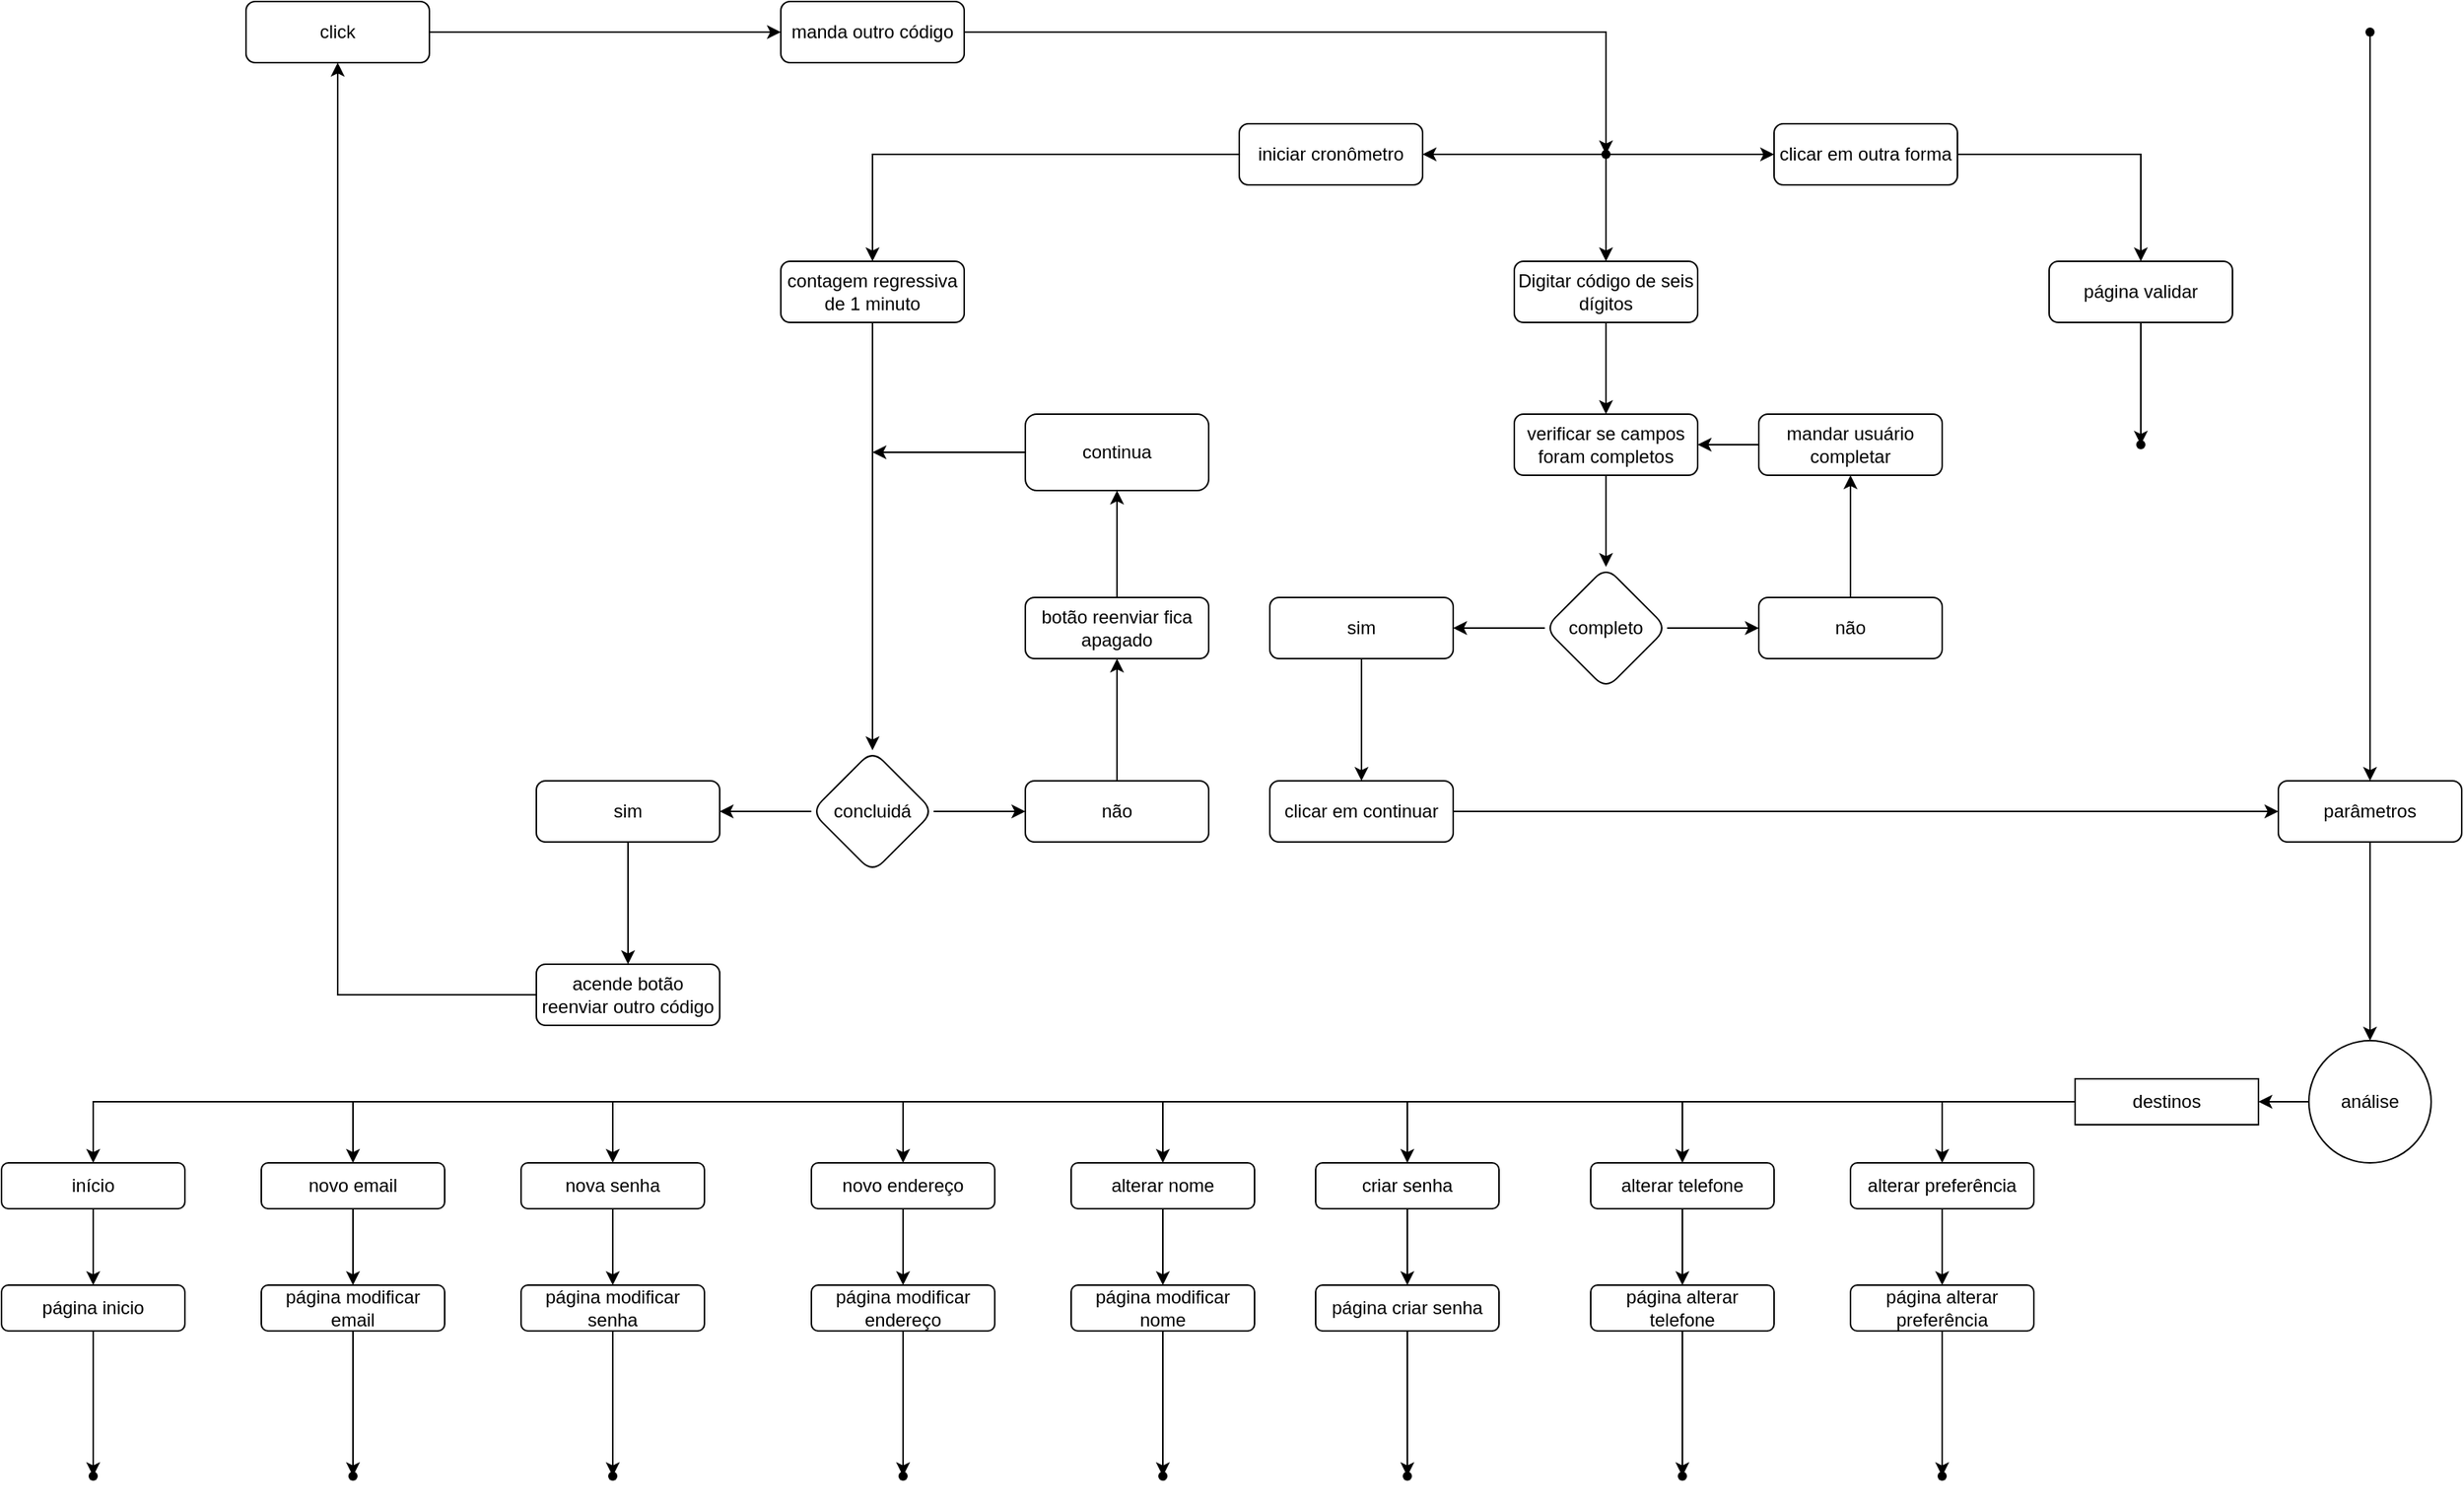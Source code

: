 <mxfile version="15.2.7" type="device"><diagram id="C5RBs43oDa-KdzZeNtuy" name="Page-1"><mxGraphModel dx="1673" dy="1663" grid="1" gridSize="10" guides="1" tooltips="1" connect="1" arrows="1" fold="1" page="1" pageScale="1" pageWidth="827" pageHeight="1169" math="0" shadow="0"><root><mxCell id="WIyWlLk6GJQsqaUBKTNV-0"/><mxCell id="WIyWlLk6GJQsqaUBKTNV-1" parent="WIyWlLk6GJQsqaUBKTNV-0"/><mxCell id="WX8lI61kMLE9ugu2hv9y-3" value="" style="edgeStyle=orthogonalEdgeStyle;rounded=0;orthogonalLoop=1;jettySize=auto;html=1;fontSize=12;" parent="WIyWlLk6GJQsqaUBKTNV-1" source="WIyWlLk6GJQsqaUBKTNV-3" target="WX8lI61kMLE9ugu2hv9y-6" edge="1"><mxGeometry relative="1" as="geometry"><mxPoint x="400" y="210" as="targetPoint"/></mxGeometry></mxCell><mxCell id="WIyWlLk6GJQsqaUBKTNV-3" value="Digitar código de seis dígitos" style="rounded=1;whiteSpace=wrap;html=1;fontSize=12;glass=0;strokeWidth=1;shadow=0;" parent="WIyWlLk6GJQsqaUBKTNV-1" vertex="1"><mxGeometry x="340" y="130" width="120" height="40" as="geometry"/></mxCell><mxCell id="WX8lI61kMLE9ugu2hv9y-1" value="" style="edgeStyle=orthogonalEdgeStyle;rounded=0;orthogonalLoop=1;jettySize=auto;html=1;fontSize=12;" parent="WIyWlLk6GJQsqaUBKTNV-1" source="WX8lI61kMLE9ugu2hv9y-0" target="WIyWlLk6GJQsqaUBKTNV-3" edge="1"><mxGeometry relative="1" as="geometry"/></mxCell><mxCell id="Oma7ut2jFvfVpUhwksop-3" value="" style="edgeStyle=orthogonalEdgeStyle;rounded=0;orthogonalLoop=1;jettySize=auto;html=1;fontSize=12;" parent="WIyWlLk6GJQsqaUBKTNV-1" source="WX8lI61kMLE9ugu2hv9y-0" target="Oma7ut2jFvfVpUhwksop-2" edge="1"><mxGeometry relative="1" as="geometry"/></mxCell><mxCell id="WX8lI61kMLE9ugu2hv9y-0" value="" style="shape=waypoint;sketch=0;fillStyle=solid;size=6;pointerEvents=1;points=[];fillColor=none;resizable=0;rotatable=0;perimeter=centerPerimeter;snapToPoint=1;fontSize=12;" parent="WIyWlLk6GJQsqaUBKTNV-1" vertex="1"><mxGeometry x="380" y="40" width="40" height="40" as="geometry"/></mxCell><mxCell id="WX8lI61kMLE9ugu2hv9y-8" value="" style="edgeStyle=orthogonalEdgeStyle;rounded=0;orthogonalLoop=1;jettySize=auto;html=1;fontSize=12;" parent="WIyWlLk6GJQsqaUBKTNV-1" source="WX8lI61kMLE9ugu2hv9y-6" target="WX8lI61kMLE9ugu2hv9y-7" edge="1"><mxGeometry relative="1" as="geometry"/></mxCell><mxCell id="WX8lI61kMLE9ugu2hv9y-6" value="&lt;div&gt;verificar se campos&lt;/div&gt;&lt;div&gt;foram completos&lt;br&gt;&lt;/div&gt;" style="rounded=1;whiteSpace=wrap;html=1;fontSize=12;" parent="WIyWlLk6GJQsqaUBKTNV-1" vertex="1"><mxGeometry x="340" y="230" width="120" height="40" as="geometry"/></mxCell><mxCell id="WX8lI61kMLE9ugu2hv9y-14" value="" style="edgeStyle=orthogonalEdgeStyle;rounded=0;orthogonalLoop=1;jettySize=auto;html=1;fontSize=12;" parent="WIyWlLk6GJQsqaUBKTNV-1" source="WX8lI61kMLE9ugu2hv9y-7" target="WX8lI61kMLE9ugu2hv9y-13" edge="1"><mxGeometry relative="1" as="geometry"/></mxCell><mxCell id="WX8lI61kMLE9ugu2hv9y-16" value="" style="edgeStyle=orthogonalEdgeStyle;rounded=0;orthogonalLoop=1;jettySize=auto;html=1;fontSize=12;" parent="WIyWlLk6GJQsqaUBKTNV-1" source="WX8lI61kMLE9ugu2hv9y-7" target="WX8lI61kMLE9ugu2hv9y-15" edge="1"><mxGeometry relative="1" as="geometry"/></mxCell><mxCell id="WX8lI61kMLE9ugu2hv9y-7" value="completo" style="rhombus;whiteSpace=wrap;html=1;rounded=1;" parent="WIyWlLk6GJQsqaUBKTNV-1" vertex="1"><mxGeometry x="360" y="330" width="80" height="80" as="geometry"/></mxCell><mxCell id="WX8lI61kMLE9ugu2hv9y-20" value="" style="edgeStyle=orthogonalEdgeStyle;rounded=0;orthogonalLoop=1;jettySize=auto;html=1;fontSize=12;" parent="WIyWlLk6GJQsqaUBKTNV-1" source="WX8lI61kMLE9ugu2hv9y-13" target="WX8lI61kMLE9ugu2hv9y-19" edge="1"><mxGeometry relative="1" as="geometry"/></mxCell><mxCell id="WX8lI61kMLE9ugu2hv9y-13" value="sim" style="whiteSpace=wrap;html=1;rounded=1;" parent="WIyWlLk6GJQsqaUBKTNV-1" vertex="1"><mxGeometry x="180" y="350" width="120" height="40" as="geometry"/></mxCell><mxCell id="WX8lI61kMLE9ugu2hv9y-18" value="" style="edgeStyle=orthogonalEdgeStyle;rounded=0;orthogonalLoop=1;jettySize=auto;html=1;fontSize=12;" parent="WIyWlLk6GJQsqaUBKTNV-1" source="WX8lI61kMLE9ugu2hv9y-15" target="WX8lI61kMLE9ugu2hv9y-17" edge="1"><mxGeometry relative="1" as="geometry"/></mxCell><mxCell id="WX8lI61kMLE9ugu2hv9y-15" value="não" style="whiteSpace=wrap;html=1;rounded=1;" parent="WIyWlLk6GJQsqaUBKTNV-1" vertex="1"><mxGeometry x="500" y="350" width="120" height="40" as="geometry"/></mxCell><mxCell id="WX8lI61kMLE9ugu2hv9y-21" value="" style="edgeStyle=orthogonalEdgeStyle;rounded=0;orthogonalLoop=1;jettySize=auto;html=1;fontSize=12;" parent="WIyWlLk6GJQsqaUBKTNV-1" source="WX8lI61kMLE9ugu2hv9y-17" target="WX8lI61kMLE9ugu2hv9y-6" edge="1"><mxGeometry relative="1" as="geometry"/></mxCell><mxCell id="WX8lI61kMLE9ugu2hv9y-17" value="mandar usuário completar" style="whiteSpace=wrap;html=1;rounded=1;" parent="WIyWlLk6GJQsqaUBKTNV-1" vertex="1"><mxGeometry x="500" y="230" width="120" height="40" as="geometry"/></mxCell><mxCell id="WX8lI61kMLE9ugu2hv9y-46" value="" style="edgeStyle=orthogonalEdgeStyle;rounded=0;orthogonalLoop=1;jettySize=auto;html=1;fontSize=12;entryX=0;entryY=0.5;entryDx=0;entryDy=0;" parent="WIyWlLk6GJQsqaUBKTNV-1" source="WX8lI61kMLE9ugu2hv9y-19" target="avdm-HEkatt87QZySoc1-0" edge="1"><mxGeometry relative="1" as="geometry"><mxPoint x="500" y="490" as="targetPoint"/></mxGeometry></mxCell><mxCell id="WX8lI61kMLE9ugu2hv9y-19" value="clicar em continuar" style="whiteSpace=wrap;html=1;rounded=1;" parent="WIyWlLk6GJQsqaUBKTNV-1" vertex="1"><mxGeometry x="180" y="470" width="120" height="40" as="geometry"/></mxCell><mxCell id="WX8lI61kMLE9ugu2hv9y-26" value="" style="edgeStyle=orthogonalEdgeStyle;rounded=0;orthogonalLoop=1;jettySize=auto;html=1;fontSize=12;" parent="WIyWlLk6GJQsqaUBKTNV-1" source="WX8lI61kMLE9ugu2hv9y-22" target="WX8lI61kMLE9ugu2hv9y-25" edge="1"><mxGeometry relative="1" as="geometry"/></mxCell><mxCell id="WX8lI61kMLE9ugu2hv9y-22" value="iniciar cronômetro" style="rounded=1;whiteSpace=wrap;html=1;fontSize=12;" parent="WIyWlLk6GJQsqaUBKTNV-1" vertex="1"><mxGeometry x="160" y="40" width="120" height="40" as="geometry"/></mxCell><mxCell id="WX8lI61kMLE9ugu2hv9y-23" value="" style="endArrow=classic;html=1;fontSize=12;exitX=0.5;exitY=0.65;exitDx=0;exitDy=0;exitPerimeter=0;entryX=1;entryY=0.5;entryDx=0;entryDy=0;" parent="WIyWlLk6GJQsqaUBKTNV-1" source="WX8lI61kMLE9ugu2hv9y-0" target="WX8lI61kMLE9ugu2hv9y-22" edge="1"><mxGeometry width="50" height="50" relative="1" as="geometry"><mxPoint x="340" y="260" as="sourcePoint"/><mxPoint x="390" y="210" as="targetPoint"/></mxGeometry></mxCell><mxCell id="WX8lI61kMLE9ugu2hv9y-32" value="" style="edgeStyle=orthogonalEdgeStyle;rounded=0;orthogonalLoop=1;jettySize=auto;html=1;fontSize=12;" parent="WIyWlLk6GJQsqaUBKTNV-1" source="WX8lI61kMLE9ugu2hv9y-25" target="WX8lI61kMLE9ugu2hv9y-31" edge="1"><mxGeometry relative="1" as="geometry"/></mxCell><mxCell id="WX8lI61kMLE9ugu2hv9y-25" value="contagem regressiva de 1 minuto" style="rounded=1;whiteSpace=wrap;html=1;fontSize=12;" parent="WIyWlLk6GJQsqaUBKTNV-1" vertex="1"><mxGeometry x="-140" y="130" width="120" height="40" as="geometry"/></mxCell><mxCell id="WX8lI61kMLE9ugu2hv9y-30" value="" style="edgeStyle=orthogonalEdgeStyle;rounded=0;orthogonalLoop=1;jettySize=auto;html=1;fontSize=12;" parent="WIyWlLk6GJQsqaUBKTNV-1" source="WX8lI61kMLE9ugu2hv9y-27" target="WX8lI61kMLE9ugu2hv9y-29" edge="1"><mxGeometry relative="1" as="geometry"/></mxCell><mxCell id="WX8lI61kMLE9ugu2hv9y-27" value="&lt;div&gt;sim&lt;/div&gt;" style="rounded=1;whiteSpace=wrap;html=1;fontSize=12;" parent="WIyWlLk6GJQsqaUBKTNV-1" vertex="1"><mxGeometry x="-300" y="470" width="120" height="40" as="geometry"/></mxCell><mxCell id="WX8lI61kMLE9ugu2hv9y-43" value="" style="edgeStyle=orthogonalEdgeStyle;rounded=0;orthogonalLoop=1;jettySize=auto;html=1;fontSize=12;" parent="WIyWlLk6GJQsqaUBKTNV-1" source="WX8lI61kMLE9ugu2hv9y-29" target="WX8lI61kMLE9ugu2hv9y-42" edge="1"><mxGeometry relative="1" as="geometry"/></mxCell><mxCell id="WX8lI61kMLE9ugu2hv9y-29" value="acende botão reenviar outro código" style="rounded=1;whiteSpace=wrap;html=1;fontSize=12;" parent="WIyWlLk6GJQsqaUBKTNV-1" vertex="1"><mxGeometry x="-300" y="590" width="120" height="40" as="geometry"/></mxCell><mxCell id="WX8lI61kMLE9ugu2hv9y-33" value="" style="edgeStyle=orthogonalEdgeStyle;rounded=0;orthogonalLoop=1;jettySize=auto;html=1;fontSize=12;" parent="WIyWlLk6GJQsqaUBKTNV-1" source="WX8lI61kMLE9ugu2hv9y-31" target="WX8lI61kMLE9ugu2hv9y-27" edge="1"><mxGeometry relative="1" as="geometry"/></mxCell><mxCell id="WX8lI61kMLE9ugu2hv9y-35" value="" style="edgeStyle=orthogonalEdgeStyle;rounded=0;orthogonalLoop=1;jettySize=auto;html=1;fontSize=12;" parent="WIyWlLk6GJQsqaUBKTNV-1" source="WX8lI61kMLE9ugu2hv9y-31" target="WX8lI61kMLE9ugu2hv9y-34" edge="1"><mxGeometry relative="1" as="geometry"/></mxCell><mxCell id="WX8lI61kMLE9ugu2hv9y-31" value="concluidá" style="rhombus;whiteSpace=wrap;html=1;rounded=1;" parent="WIyWlLk6GJQsqaUBKTNV-1" vertex="1"><mxGeometry x="-120" y="450" width="80" height="80" as="geometry"/></mxCell><mxCell id="WX8lI61kMLE9ugu2hv9y-37" value="" style="edgeStyle=orthogonalEdgeStyle;rounded=0;orthogonalLoop=1;jettySize=auto;html=1;fontSize=12;" parent="WIyWlLk6GJQsqaUBKTNV-1" source="WX8lI61kMLE9ugu2hv9y-34" target="WX8lI61kMLE9ugu2hv9y-36" edge="1"><mxGeometry relative="1" as="geometry"/></mxCell><mxCell id="WX8lI61kMLE9ugu2hv9y-34" value="não " style="whiteSpace=wrap;html=1;rounded=1;" parent="WIyWlLk6GJQsqaUBKTNV-1" vertex="1"><mxGeometry x="20" y="470" width="120" height="40" as="geometry"/></mxCell><mxCell id="WX8lI61kMLE9ugu2hv9y-39" value="" style="edgeStyle=orthogonalEdgeStyle;rounded=0;orthogonalLoop=1;jettySize=auto;html=1;fontSize=12;" parent="WIyWlLk6GJQsqaUBKTNV-1" source="WX8lI61kMLE9ugu2hv9y-36" target="WX8lI61kMLE9ugu2hv9y-38" edge="1"><mxGeometry relative="1" as="geometry"/></mxCell><mxCell id="WX8lI61kMLE9ugu2hv9y-36" value="botão reenviar fica apagado" style="whiteSpace=wrap;html=1;rounded=1;" parent="WIyWlLk6GJQsqaUBKTNV-1" vertex="1"><mxGeometry x="20" y="350" width="120" height="40" as="geometry"/></mxCell><mxCell id="WX8lI61kMLE9ugu2hv9y-38" value="continua" style="whiteSpace=wrap;html=1;rounded=1;" parent="WIyWlLk6GJQsqaUBKTNV-1" vertex="1"><mxGeometry x="20" y="230" width="120" height="50" as="geometry"/></mxCell><mxCell id="WX8lI61kMLE9ugu2hv9y-41" value="" style="endArrow=classic;html=1;fontSize=12;exitX=0;exitY=0.5;exitDx=0;exitDy=0;" parent="WIyWlLk6GJQsqaUBKTNV-1" source="WX8lI61kMLE9ugu2hv9y-38" edge="1"><mxGeometry width="50" height="50" relative="1" as="geometry"><mxPoint x="70" y="320" as="sourcePoint"/><mxPoint x="-80" y="255" as="targetPoint"/></mxGeometry></mxCell><mxCell id="WX8lI61kMLE9ugu2hv9y-53" value="" style="edgeStyle=orthogonalEdgeStyle;rounded=0;orthogonalLoop=1;jettySize=auto;html=1;fontSize=12;" parent="WIyWlLk6GJQsqaUBKTNV-1" source="WX8lI61kMLE9ugu2hv9y-42" target="WX8lI61kMLE9ugu2hv9y-52" edge="1"><mxGeometry relative="1" as="geometry"/></mxCell><mxCell id="WX8lI61kMLE9ugu2hv9y-42" value="&lt;div&gt;click&lt;/div&gt;" style="whiteSpace=wrap;html=1;rounded=1;" parent="WIyWlLk6GJQsqaUBKTNV-1" vertex="1"><mxGeometry x="-490" y="-40" width="120" height="40" as="geometry"/></mxCell><mxCell id="WX8lI61kMLE9ugu2hv9y-56" value="" style="edgeStyle=orthogonalEdgeStyle;rounded=0;orthogonalLoop=1;jettySize=auto;html=1;fontSize=12;entryX=0.425;entryY=0.35;entryDx=0;entryDy=0;entryPerimeter=0;" parent="WIyWlLk6GJQsqaUBKTNV-1" source="WX8lI61kMLE9ugu2hv9y-52" target="WX8lI61kMLE9ugu2hv9y-0" edge="1"><mxGeometry relative="1" as="geometry"><mxPoint x="120" y="-20" as="targetPoint"/></mxGeometry></mxCell><mxCell id="WX8lI61kMLE9ugu2hv9y-52" value="manda outro código" style="whiteSpace=wrap;html=1;rounded=1;" parent="WIyWlLk6GJQsqaUBKTNV-1" vertex="1"><mxGeometry x="-140" y="-40" width="120" height="40" as="geometry"/></mxCell><mxCell id="Oma7ut2jFvfVpUhwksop-5" value="" style="edgeStyle=orthogonalEdgeStyle;rounded=0;orthogonalLoop=1;jettySize=auto;html=1;fontSize=12;" parent="WIyWlLk6GJQsqaUBKTNV-1" source="Oma7ut2jFvfVpUhwksop-2" target="Oma7ut2jFvfVpUhwksop-4" edge="1"><mxGeometry relative="1" as="geometry"/></mxCell><mxCell id="Oma7ut2jFvfVpUhwksop-2" value="clicar em outra forma" style="rounded=1;whiteSpace=wrap;html=1;fontSize=12;" parent="WIyWlLk6GJQsqaUBKTNV-1" vertex="1"><mxGeometry x="510" y="40" width="120" height="40" as="geometry"/></mxCell><mxCell id="Oma7ut2jFvfVpUhwksop-7" value="" style="edgeStyle=orthogonalEdgeStyle;rounded=0;orthogonalLoop=1;jettySize=auto;html=1;fontSize=12;" parent="WIyWlLk6GJQsqaUBKTNV-1" source="Oma7ut2jFvfVpUhwksop-4" target="Oma7ut2jFvfVpUhwksop-6" edge="1"><mxGeometry relative="1" as="geometry"/></mxCell><mxCell id="Oma7ut2jFvfVpUhwksop-4" value="página validar" style="whiteSpace=wrap;html=1;rounded=1;" parent="WIyWlLk6GJQsqaUBKTNV-1" vertex="1"><mxGeometry x="690" y="130" width="120" height="40" as="geometry"/></mxCell><mxCell id="Oma7ut2jFvfVpUhwksop-6" value="" style="shape=waypoint;size=6;pointerEvents=1;points=[];fillColor=#ffffff;resizable=0;rotatable=0;perimeter=centerPerimeter;snapToPoint=1;rounded=1;" parent="WIyWlLk6GJQsqaUBKTNV-1" vertex="1"><mxGeometry x="730" y="230" width="40" height="40" as="geometry"/></mxCell><mxCell id="avdm-HEkatt87QZySoc1-5" style="edgeStyle=orthogonalEdgeStyle;rounded=0;orthogonalLoop=1;jettySize=auto;html=1;" parent="WIyWlLk6GJQsqaUBKTNV-1" source="avdm-HEkatt87QZySoc1-0" target="avdm-HEkatt87QZySoc1-6" edge="1"><mxGeometry relative="1" as="geometry"><mxPoint x="900" y="590" as="targetPoint"/></mxGeometry></mxCell><mxCell id="avdm-HEkatt87QZySoc1-0" value="parâmetros" style="rounded=1;whiteSpace=wrap;html=1;" parent="WIyWlLk6GJQsqaUBKTNV-1" vertex="1"><mxGeometry x="840" y="470" width="120" height="40" as="geometry"/></mxCell><mxCell id="avdm-HEkatt87QZySoc1-3" value="" style="edgeStyle=orthogonalEdgeStyle;rounded=0;orthogonalLoop=1;jettySize=auto;html=1;" parent="WIyWlLk6GJQsqaUBKTNV-1" source="avdm-HEkatt87QZySoc1-1" target="avdm-HEkatt87QZySoc1-0" edge="1"><mxGeometry relative="1" as="geometry"/></mxCell><mxCell id="avdm-HEkatt87QZySoc1-1" value="" style="shape=waypoint;size=6;pointerEvents=1;points=[];fillColor=#ffffff;resizable=0;rotatable=0;perimeter=centerPerimeter;snapToPoint=1;rounded=1;" parent="WIyWlLk6GJQsqaUBKTNV-1" vertex="1"><mxGeometry x="880" y="-40" width="40" height="40" as="geometry"/></mxCell><mxCell id="avdm-HEkatt87QZySoc1-8" value="" style="edgeStyle=orthogonalEdgeStyle;rounded=0;orthogonalLoop=1;jettySize=auto;html=1;" parent="WIyWlLk6GJQsqaUBKTNV-1" source="avdm-HEkatt87QZySoc1-6" target="avdm-HEkatt87QZySoc1-7" edge="1"><mxGeometry relative="1" as="geometry"/></mxCell><mxCell id="avdm-HEkatt87QZySoc1-6" value="análise" style="ellipse;whiteSpace=wrap;html=1;aspect=fixed;" parent="WIyWlLk6GJQsqaUBKTNV-1" vertex="1"><mxGeometry x="860" y="640" width="80" height="80" as="geometry"/></mxCell><mxCell id="avdm-HEkatt87QZySoc1-9" style="edgeStyle=orthogonalEdgeStyle;rounded=0;orthogonalLoop=1;jettySize=auto;html=1;entryX=0.5;entryY=0;entryDx=0;entryDy=0;entryPerimeter=0;" parent="WIyWlLk6GJQsqaUBKTNV-1" source="avdm-HEkatt87QZySoc1-7" target="avdm-HEkatt87QZySoc1-10" edge="1"><mxGeometry relative="1" as="geometry"><mxPoint x="-120" y="720" as="targetPoint"/></mxGeometry></mxCell><mxCell id="avdm-HEkatt87QZySoc1-12" value="" style="edgeStyle=orthogonalEdgeStyle;rounded=0;orthogonalLoop=1;jettySize=auto;html=1;" parent="WIyWlLk6GJQsqaUBKTNV-1" source="avdm-HEkatt87QZySoc1-7" target="avdm-HEkatt87QZySoc1-13" edge="1"><mxGeometry relative="1" as="geometry"><mxPoint x="230" y="775" as="targetPoint"/></mxGeometry></mxCell><mxCell id="avdm-HEkatt87QZySoc1-15" value="" style="edgeStyle=orthogonalEdgeStyle;rounded=0;orthogonalLoop=1;jettySize=auto;html=1;" parent="WIyWlLk6GJQsqaUBKTNV-1" source="avdm-HEkatt87QZySoc1-7" target="avdm-HEkatt87QZySoc1-17" edge="1"><mxGeometry relative="1" as="geometry"><mxPoint x="230" y="720" as="targetPoint"/></mxGeometry></mxCell><mxCell id="avdm-HEkatt87QZySoc1-16" style="edgeStyle=orthogonalEdgeStyle;rounded=0;orthogonalLoop=1;jettySize=auto;html=1;" parent="WIyWlLk6GJQsqaUBKTNV-1" source="avdm-HEkatt87QZySoc1-7" target="avdm-HEkatt87QZySoc1-18" edge="1"><mxGeometry relative="1" as="geometry"><mxPoint x="400" y="720" as="targetPoint"/></mxGeometry></mxCell><mxCell id="avdm-HEkatt87QZySoc1-19" style="edgeStyle=orthogonalEdgeStyle;rounded=0;orthogonalLoop=1;jettySize=auto;html=1;" parent="WIyWlLk6GJQsqaUBKTNV-1" source="avdm-HEkatt87QZySoc1-7" target="avdm-HEkatt87QZySoc1-20" edge="1"><mxGeometry relative="1" as="geometry"><mxPoint x="560" y="720" as="targetPoint"/></mxGeometry></mxCell><mxCell id="avdm-HEkatt87QZySoc1-48" style="edgeStyle=orthogonalEdgeStyle;rounded=0;orthogonalLoop=1;jettySize=auto;html=1;entryX=0.5;entryY=0;entryDx=0;entryDy=0;" parent="WIyWlLk6GJQsqaUBKTNV-1" source="avdm-HEkatt87QZySoc1-7" target="avdm-HEkatt87QZySoc1-44" edge="1"><mxGeometry relative="1" as="geometry"/></mxCell><mxCell id="9Lq1Z-_VB2WJ37BKDX_y-1" value="" style="edgeStyle=orthogonalEdgeStyle;rounded=0;orthogonalLoop=1;jettySize=auto;html=1;" edge="1" parent="WIyWlLk6GJQsqaUBKTNV-1" source="avdm-HEkatt87QZySoc1-7" target="9Lq1Z-_VB2WJ37BKDX_y-4"><mxGeometry relative="1" as="geometry"><mxPoint x="767" y="720" as="targetPoint"/></mxGeometry></mxCell><mxCell id="9Lq1Z-_VB2WJ37BKDX_y-15" style="edgeStyle=orthogonalEdgeStyle;rounded=0;orthogonalLoop=1;jettySize=auto;html=1;entryX=0.5;entryY=0;entryDx=0;entryDy=0;" edge="1" parent="WIyWlLk6GJQsqaUBKTNV-1" source="avdm-HEkatt87QZySoc1-7" target="9Lq1Z-_VB2WJ37BKDX_y-5"><mxGeometry relative="1" as="geometry"/></mxCell><mxCell id="avdm-HEkatt87QZySoc1-7" value="destinos" style="whiteSpace=wrap;html=1;" parent="WIyWlLk6GJQsqaUBKTNV-1" vertex="1"><mxGeometry x="707" y="665" width="120" height="30" as="geometry"/></mxCell><mxCell id="avdm-HEkatt87QZySoc1-22" value="" style="edgeStyle=orthogonalEdgeStyle;rounded=0;orthogonalLoop=1;jettySize=auto;html=1;" parent="WIyWlLk6GJQsqaUBKTNV-1" source="avdm-HEkatt87QZySoc1-10" target="avdm-HEkatt87QZySoc1-21" edge="1"><mxGeometry relative="1" as="geometry"/></mxCell><mxCell id="avdm-HEkatt87QZySoc1-10" value="início" style="rounded=1;whiteSpace=wrap;html=1;" parent="WIyWlLk6GJQsqaUBKTNV-1" vertex="1"><mxGeometry x="-650" y="720" width="120" height="30" as="geometry"/></mxCell><mxCell id="avdm-HEkatt87QZySoc1-24" value="" style="edgeStyle=orthogonalEdgeStyle;rounded=0;orthogonalLoop=1;jettySize=auto;html=1;" parent="WIyWlLk6GJQsqaUBKTNV-1" source="avdm-HEkatt87QZySoc1-13" target="avdm-HEkatt87QZySoc1-23" edge="1"><mxGeometry relative="1" as="geometry"/></mxCell><mxCell id="avdm-HEkatt87QZySoc1-13" value="nova senha" style="rounded=1;whiteSpace=wrap;html=1;" parent="WIyWlLk6GJQsqaUBKTNV-1" vertex="1"><mxGeometry x="-310" y="720" width="120" height="30" as="geometry"/></mxCell><mxCell id="avdm-HEkatt87QZySoc1-26" value="" style="edgeStyle=orthogonalEdgeStyle;rounded=0;orthogonalLoop=1;jettySize=auto;html=1;" parent="WIyWlLk6GJQsqaUBKTNV-1" source="avdm-HEkatt87QZySoc1-17" target="avdm-HEkatt87QZySoc1-25" edge="1"><mxGeometry relative="1" as="geometry"/></mxCell><mxCell id="avdm-HEkatt87QZySoc1-17" value="novo endereço" style="rounded=1;whiteSpace=wrap;html=1;" parent="WIyWlLk6GJQsqaUBKTNV-1" vertex="1"><mxGeometry x="-120" y="720" width="120" height="30" as="geometry"/></mxCell><mxCell id="avdm-HEkatt87QZySoc1-28" value="" style="edgeStyle=orthogonalEdgeStyle;rounded=0;orthogonalLoop=1;jettySize=auto;html=1;" parent="WIyWlLk6GJQsqaUBKTNV-1" source="avdm-HEkatt87QZySoc1-18" target="avdm-HEkatt87QZySoc1-27" edge="1"><mxGeometry relative="1" as="geometry"/></mxCell><mxCell id="avdm-HEkatt87QZySoc1-18" value="alterar nome" style="rounded=1;whiteSpace=wrap;html=1;" parent="WIyWlLk6GJQsqaUBKTNV-1" vertex="1"><mxGeometry x="50" y="720" width="120" height="30" as="geometry"/></mxCell><mxCell id="avdm-HEkatt87QZySoc1-30" value="" style="edgeStyle=orthogonalEdgeStyle;rounded=0;orthogonalLoop=1;jettySize=auto;html=1;" parent="WIyWlLk6GJQsqaUBKTNV-1" source="avdm-HEkatt87QZySoc1-20" target="avdm-HEkatt87QZySoc1-29" edge="1"><mxGeometry relative="1" as="geometry"/></mxCell><mxCell id="avdm-HEkatt87QZySoc1-20" value="criar senha" style="rounded=1;whiteSpace=wrap;html=1;" parent="WIyWlLk6GJQsqaUBKTNV-1" vertex="1"><mxGeometry x="210" y="720" width="120" height="30" as="geometry"/></mxCell><mxCell id="avdm-HEkatt87QZySoc1-32" value="" style="edgeStyle=orthogonalEdgeStyle;rounded=0;orthogonalLoop=1;jettySize=auto;html=1;" parent="WIyWlLk6GJQsqaUBKTNV-1" source="avdm-HEkatt87QZySoc1-21" target="avdm-HEkatt87QZySoc1-31" edge="1"><mxGeometry relative="1" as="geometry"/></mxCell><mxCell id="avdm-HEkatt87QZySoc1-21" value="página inicio" style="rounded=1;whiteSpace=wrap;html=1;" parent="WIyWlLk6GJQsqaUBKTNV-1" vertex="1"><mxGeometry x="-650" y="800" width="120" height="30" as="geometry"/></mxCell><mxCell id="avdm-HEkatt87QZySoc1-34" value="" style="edgeStyle=orthogonalEdgeStyle;rounded=0;orthogonalLoop=1;jettySize=auto;html=1;" parent="WIyWlLk6GJQsqaUBKTNV-1" source="avdm-HEkatt87QZySoc1-23" target="avdm-HEkatt87QZySoc1-33" edge="1"><mxGeometry relative="1" as="geometry"/></mxCell><mxCell id="avdm-HEkatt87QZySoc1-23" value="página modificar senha" style="rounded=1;whiteSpace=wrap;html=1;" parent="WIyWlLk6GJQsqaUBKTNV-1" vertex="1"><mxGeometry x="-310" y="800" width="120" height="30" as="geometry"/></mxCell><mxCell id="avdm-HEkatt87QZySoc1-36" value="" style="edgeStyle=orthogonalEdgeStyle;rounded=0;orthogonalLoop=1;jettySize=auto;html=1;" parent="WIyWlLk6GJQsqaUBKTNV-1" source="avdm-HEkatt87QZySoc1-25" target="avdm-HEkatt87QZySoc1-35" edge="1"><mxGeometry relative="1" as="geometry"/></mxCell><mxCell id="avdm-HEkatt87QZySoc1-25" value="página modificar endereço" style="rounded=1;whiteSpace=wrap;html=1;" parent="WIyWlLk6GJQsqaUBKTNV-1" vertex="1"><mxGeometry x="-120" y="800" width="120" height="30" as="geometry"/></mxCell><mxCell id="avdm-HEkatt87QZySoc1-38" value="" style="edgeStyle=orthogonalEdgeStyle;rounded=0;orthogonalLoop=1;jettySize=auto;html=1;" parent="WIyWlLk6GJQsqaUBKTNV-1" source="avdm-HEkatt87QZySoc1-27" target="avdm-HEkatt87QZySoc1-37" edge="1"><mxGeometry relative="1" as="geometry"/></mxCell><mxCell id="avdm-HEkatt87QZySoc1-27" value="página modificar nome" style="rounded=1;whiteSpace=wrap;html=1;" parent="WIyWlLk6GJQsqaUBKTNV-1" vertex="1"><mxGeometry x="50" y="800" width="120" height="30" as="geometry"/></mxCell><mxCell id="avdm-HEkatt87QZySoc1-42" value="" style="edgeStyle=orthogonalEdgeStyle;rounded=0;orthogonalLoop=1;jettySize=auto;html=1;" parent="WIyWlLk6GJQsqaUBKTNV-1" source="avdm-HEkatt87QZySoc1-29" target="avdm-HEkatt87QZySoc1-41" edge="1"><mxGeometry relative="1" as="geometry"/></mxCell><mxCell id="avdm-HEkatt87QZySoc1-29" value="página criar senha" style="rounded=1;whiteSpace=wrap;html=1;" parent="WIyWlLk6GJQsqaUBKTNV-1" vertex="1"><mxGeometry x="210" y="800" width="120" height="30" as="geometry"/></mxCell><mxCell id="avdm-HEkatt87QZySoc1-31" value="" style="shape=waypoint;size=6;pointerEvents=1;points=[];fillColor=#ffffff;resizable=0;rotatable=0;perimeter=centerPerimeter;snapToPoint=1;rounded=1;" parent="WIyWlLk6GJQsqaUBKTNV-1" vertex="1"><mxGeometry x="-610" y="905" width="40" height="40" as="geometry"/></mxCell><mxCell id="avdm-HEkatt87QZySoc1-33" value="" style="shape=waypoint;size=6;pointerEvents=1;points=[];fillColor=#ffffff;resizable=0;rotatable=0;perimeter=centerPerimeter;snapToPoint=1;rounded=1;" parent="WIyWlLk6GJQsqaUBKTNV-1" vertex="1"><mxGeometry x="-270" y="905" width="40" height="40" as="geometry"/></mxCell><mxCell id="avdm-HEkatt87QZySoc1-35" value="" style="shape=waypoint;size=6;pointerEvents=1;points=[];fillColor=#ffffff;resizable=0;rotatable=0;perimeter=centerPerimeter;snapToPoint=1;rounded=1;" parent="WIyWlLk6GJQsqaUBKTNV-1" vertex="1"><mxGeometry x="-80" y="905" width="40" height="40" as="geometry"/></mxCell><mxCell id="avdm-HEkatt87QZySoc1-37" value="" style="shape=waypoint;size=6;pointerEvents=1;points=[];fillColor=#ffffff;resizable=0;rotatable=0;perimeter=centerPerimeter;snapToPoint=1;rounded=1;" parent="WIyWlLk6GJQsqaUBKTNV-1" vertex="1"><mxGeometry x="90" y="905" width="40" height="40" as="geometry"/></mxCell><mxCell id="avdm-HEkatt87QZySoc1-41" value="" style="shape=waypoint;size=6;pointerEvents=1;points=[];fillColor=#ffffff;resizable=0;rotatable=0;perimeter=centerPerimeter;snapToPoint=1;rounded=1;" parent="WIyWlLk6GJQsqaUBKTNV-1" vertex="1"><mxGeometry x="250" y="905" width="40" height="40" as="geometry"/></mxCell><mxCell id="avdm-HEkatt87QZySoc1-43" value="" style="edgeStyle=orthogonalEdgeStyle;rounded=0;orthogonalLoop=1;jettySize=auto;html=1;" parent="WIyWlLk6GJQsqaUBKTNV-1" source="avdm-HEkatt87QZySoc1-44" target="avdm-HEkatt87QZySoc1-46" edge="1"><mxGeometry relative="1" as="geometry"/></mxCell><mxCell id="avdm-HEkatt87QZySoc1-44" value="novo email" style="rounded=1;whiteSpace=wrap;html=1;" parent="WIyWlLk6GJQsqaUBKTNV-1" vertex="1"><mxGeometry x="-480" y="720" width="120" height="30" as="geometry"/></mxCell><mxCell id="avdm-HEkatt87QZySoc1-45" value="" style="edgeStyle=orthogonalEdgeStyle;rounded=0;orthogonalLoop=1;jettySize=auto;html=1;" parent="WIyWlLk6GJQsqaUBKTNV-1" source="avdm-HEkatt87QZySoc1-46" target="avdm-HEkatt87QZySoc1-47" edge="1"><mxGeometry relative="1" as="geometry"/></mxCell><mxCell id="avdm-HEkatt87QZySoc1-46" value="página modificar email" style="rounded=1;whiteSpace=wrap;html=1;" parent="WIyWlLk6GJQsqaUBKTNV-1" vertex="1"><mxGeometry x="-480" y="800" width="120" height="30" as="geometry"/></mxCell><mxCell id="avdm-HEkatt87QZySoc1-47" value="" style="shape=waypoint;size=6;pointerEvents=1;points=[];fillColor=#ffffff;resizable=0;rotatable=0;perimeter=centerPerimeter;snapToPoint=1;rounded=1;" parent="WIyWlLk6GJQsqaUBKTNV-1" vertex="1"><mxGeometry x="-440" y="905" width="40" height="40" as="geometry"/></mxCell><mxCell id="9Lq1Z-_VB2WJ37BKDX_y-8" value="" style="edgeStyle=orthogonalEdgeStyle;rounded=0;orthogonalLoop=1;jettySize=auto;html=1;" edge="1" parent="WIyWlLk6GJQsqaUBKTNV-1" source="9Lq1Z-_VB2WJ37BKDX_y-4" target="9Lq1Z-_VB2WJ37BKDX_y-7"><mxGeometry relative="1" as="geometry"/></mxCell><mxCell id="9Lq1Z-_VB2WJ37BKDX_y-4" value="alterar telefone" style="rounded=1;whiteSpace=wrap;html=1;" vertex="1" parent="WIyWlLk6GJQsqaUBKTNV-1"><mxGeometry x="390" y="720" width="120" height="30" as="geometry"/></mxCell><mxCell id="9Lq1Z-_VB2WJ37BKDX_y-12" value="" style="edgeStyle=orthogonalEdgeStyle;rounded=0;orthogonalLoop=1;jettySize=auto;html=1;" edge="1" parent="WIyWlLk6GJQsqaUBKTNV-1" source="9Lq1Z-_VB2WJ37BKDX_y-5" target="9Lq1Z-_VB2WJ37BKDX_y-11"><mxGeometry relative="1" as="geometry"/></mxCell><mxCell id="9Lq1Z-_VB2WJ37BKDX_y-5" value="alterar preferência" style="rounded=1;whiteSpace=wrap;html=1;" vertex="1" parent="WIyWlLk6GJQsqaUBKTNV-1"><mxGeometry x="560" y="720" width="120" height="30" as="geometry"/></mxCell><mxCell id="9Lq1Z-_VB2WJ37BKDX_y-10" value="" style="edgeStyle=orthogonalEdgeStyle;rounded=0;orthogonalLoop=1;jettySize=auto;html=1;" edge="1" parent="WIyWlLk6GJQsqaUBKTNV-1" source="9Lq1Z-_VB2WJ37BKDX_y-7" target="9Lq1Z-_VB2WJ37BKDX_y-9"><mxGeometry relative="1" as="geometry"/></mxCell><mxCell id="9Lq1Z-_VB2WJ37BKDX_y-7" value="página alterar telefone" style="rounded=1;whiteSpace=wrap;html=1;" vertex="1" parent="WIyWlLk6GJQsqaUBKTNV-1"><mxGeometry x="390" y="800" width="120" height="30" as="geometry"/></mxCell><mxCell id="9Lq1Z-_VB2WJ37BKDX_y-9" value="" style="shape=waypoint;size=6;pointerEvents=1;points=[];fillColor=#ffffff;resizable=0;rotatable=0;perimeter=centerPerimeter;snapToPoint=1;rounded=1;" vertex="1" parent="WIyWlLk6GJQsqaUBKTNV-1"><mxGeometry x="430" y="905" width="40" height="40" as="geometry"/></mxCell><mxCell id="9Lq1Z-_VB2WJ37BKDX_y-14" value="" style="edgeStyle=orthogonalEdgeStyle;rounded=0;orthogonalLoop=1;jettySize=auto;html=1;" edge="1" parent="WIyWlLk6GJQsqaUBKTNV-1" source="9Lq1Z-_VB2WJ37BKDX_y-11" target="9Lq1Z-_VB2WJ37BKDX_y-13"><mxGeometry relative="1" as="geometry"/></mxCell><mxCell id="9Lq1Z-_VB2WJ37BKDX_y-11" value="página alterar preferência" style="rounded=1;whiteSpace=wrap;html=1;" vertex="1" parent="WIyWlLk6GJQsqaUBKTNV-1"><mxGeometry x="560" y="800" width="120" height="30" as="geometry"/></mxCell><mxCell id="9Lq1Z-_VB2WJ37BKDX_y-13" value="" style="shape=waypoint;size=6;pointerEvents=1;points=[];fillColor=#ffffff;resizable=0;rotatable=0;perimeter=centerPerimeter;snapToPoint=1;rounded=1;" vertex="1" parent="WIyWlLk6GJQsqaUBKTNV-1"><mxGeometry x="600" y="905" width="40" height="40" as="geometry"/></mxCell></root></mxGraphModel></diagram></mxfile>